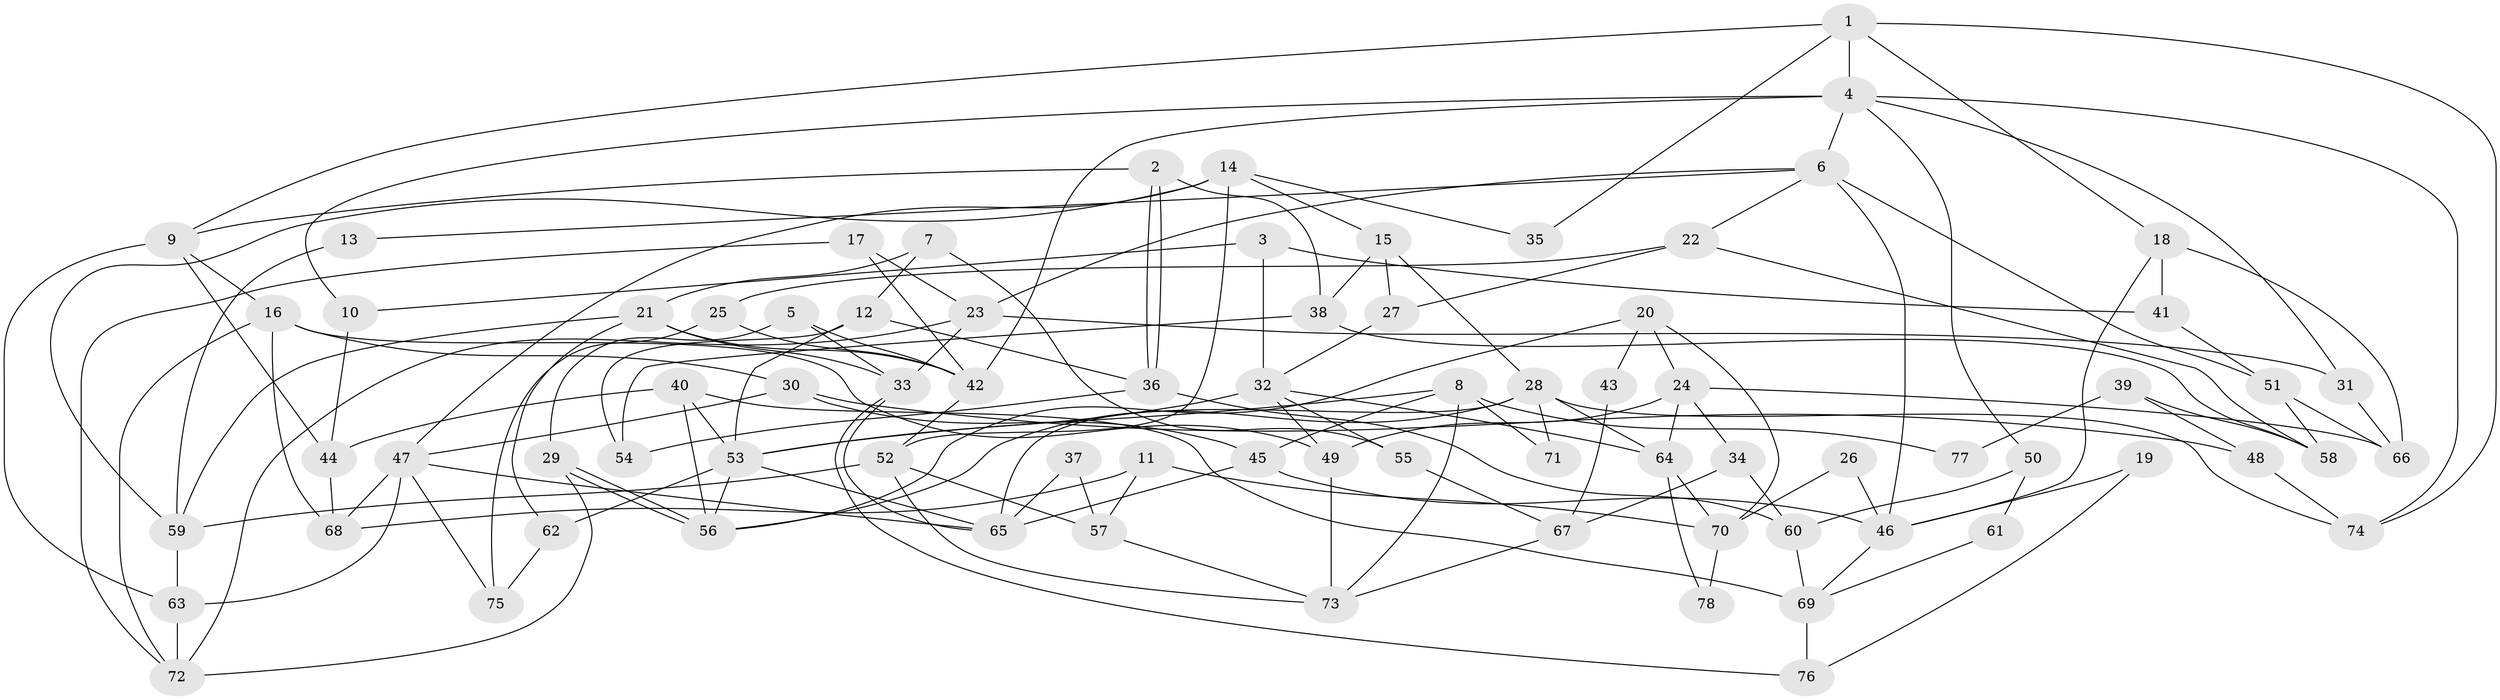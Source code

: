 // Generated by graph-tools (version 1.1) at 2025/14/03/09/25 04:14:50]
// undirected, 78 vertices, 156 edges
graph export_dot {
graph [start="1"]
  node [color=gray90,style=filled];
  1;
  2;
  3;
  4;
  5;
  6;
  7;
  8;
  9;
  10;
  11;
  12;
  13;
  14;
  15;
  16;
  17;
  18;
  19;
  20;
  21;
  22;
  23;
  24;
  25;
  26;
  27;
  28;
  29;
  30;
  31;
  32;
  33;
  34;
  35;
  36;
  37;
  38;
  39;
  40;
  41;
  42;
  43;
  44;
  45;
  46;
  47;
  48;
  49;
  50;
  51;
  52;
  53;
  54;
  55;
  56;
  57;
  58;
  59;
  60;
  61;
  62;
  63;
  64;
  65;
  66;
  67;
  68;
  69;
  70;
  71;
  72;
  73;
  74;
  75;
  76;
  77;
  78;
  1 -- 4;
  1 -- 18;
  1 -- 9;
  1 -- 35;
  1 -- 74;
  2 -- 36;
  2 -- 36;
  2 -- 9;
  2 -- 38;
  3 -- 10;
  3 -- 32;
  3 -- 41;
  4 -- 6;
  4 -- 74;
  4 -- 10;
  4 -- 31;
  4 -- 42;
  4 -- 50;
  5 -- 29;
  5 -- 42;
  5 -- 33;
  6 -- 22;
  6 -- 23;
  6 -- 13;
  6 -- 46;
  6 -- 51;
  7 -- 12;
  7 -- 55;
  7 -- 21;
  8 -- 53;
  8 -- 73;
  8 -- 45;
  8 -- 71;
  8 -- 77;
  9 -- 63;
  9 -- 16;
  9 -- 44;
  10 -- 44;
  11 -- 70;
  11 -- 57;
  11 -- 68;
  12 -- 53;
  12 -- 54;
  12 -- 36;
  13 -- 59;
  14 -- 59;
  14 -- 47;
  14 -- 15;
  14 -- 35;
  14 -- 52;
  15 -- 28;
  15 -- 27;
  15 -- 38;
  16 -- 72;
  16 -- 30;
  16 -- 49;
  16 -- 68;
  17 -- 23;
  17 -- 42;
  17 -- 72;
  18 -- 46;
  18 -- 41;
  18 -- 66;
  19 -- 46;
  19 -- 76;
  20 -- 24;
  20 -- 56;
  20 -- 43;
  20 -- 70;
  21 -- 33;
  21 -- 42;
  21 -- 59;
  21 -- 62;
  22 -- 25;
  22 -- 58;
  22 -- 27;
  23 -- 33;
  23 -- 72;
  23 -- 31;
  24 -- 66;
  24 -- 64;
  24 -- 34;
  24 -- 49;
  25 -- 75;
  25 -- 42;
  26 -- 46;
  26 -- 70;
  27 -- 32;
  28 -- 56;
  28 -- 65;
  28 -- 64;
  28 -- 71;
  28 -- 74;
  29 -- 56;
  29 -- 56;
  29 -- 72;
  30 -- 45;
  30 -- 47;
  30 -- 48;
  31 -- 66;
  32 -- 49;
  32 -- 53;
  32 -- 55;
  32 -- 64;
  33 -- 65;
  33 -- 76;
  34 -- 60;
  34 -- 67;
  36 -- 54;
  36 -- 60;
  37 -- 65;
  37 -- 57;
  38 -- 54;
  38 -- 58;
  39 -- 58;
  39 -- 48;
  39 -- 77;
  40 -- 53;
  40 -- 44;
  40 -- 56;
  40 -- 69;
  41 -- 51;
  42 -- 52;
  43 -- 67;
  44 -- 68;
  45 -- 65;
  45 -- 46;
  46 -- 69;
  47 -- 68;
  47 -- 63;
  47 -- 65;
  47 -- 75;
  48 -- 74;
  49 -- 73;
  50 -- 60;
  50 -- 61;
  51 -- 66;
  51 -- 58;
  52 -- 57;
  52 -- 59;
  52 -- 73;
  53 -- 56;
  53 -- 62;
  53 -- 65;
  55 -- 67;
  57 -- 73;
  59 -- 63;
  60 -- 69;
  61 -- 69;
  62 -- 75;
  63 -- 72;
  64 -- 70;
  64 -- 78;
  67 -- 73;
  69 -- 76;
  70 -- 78;
}
